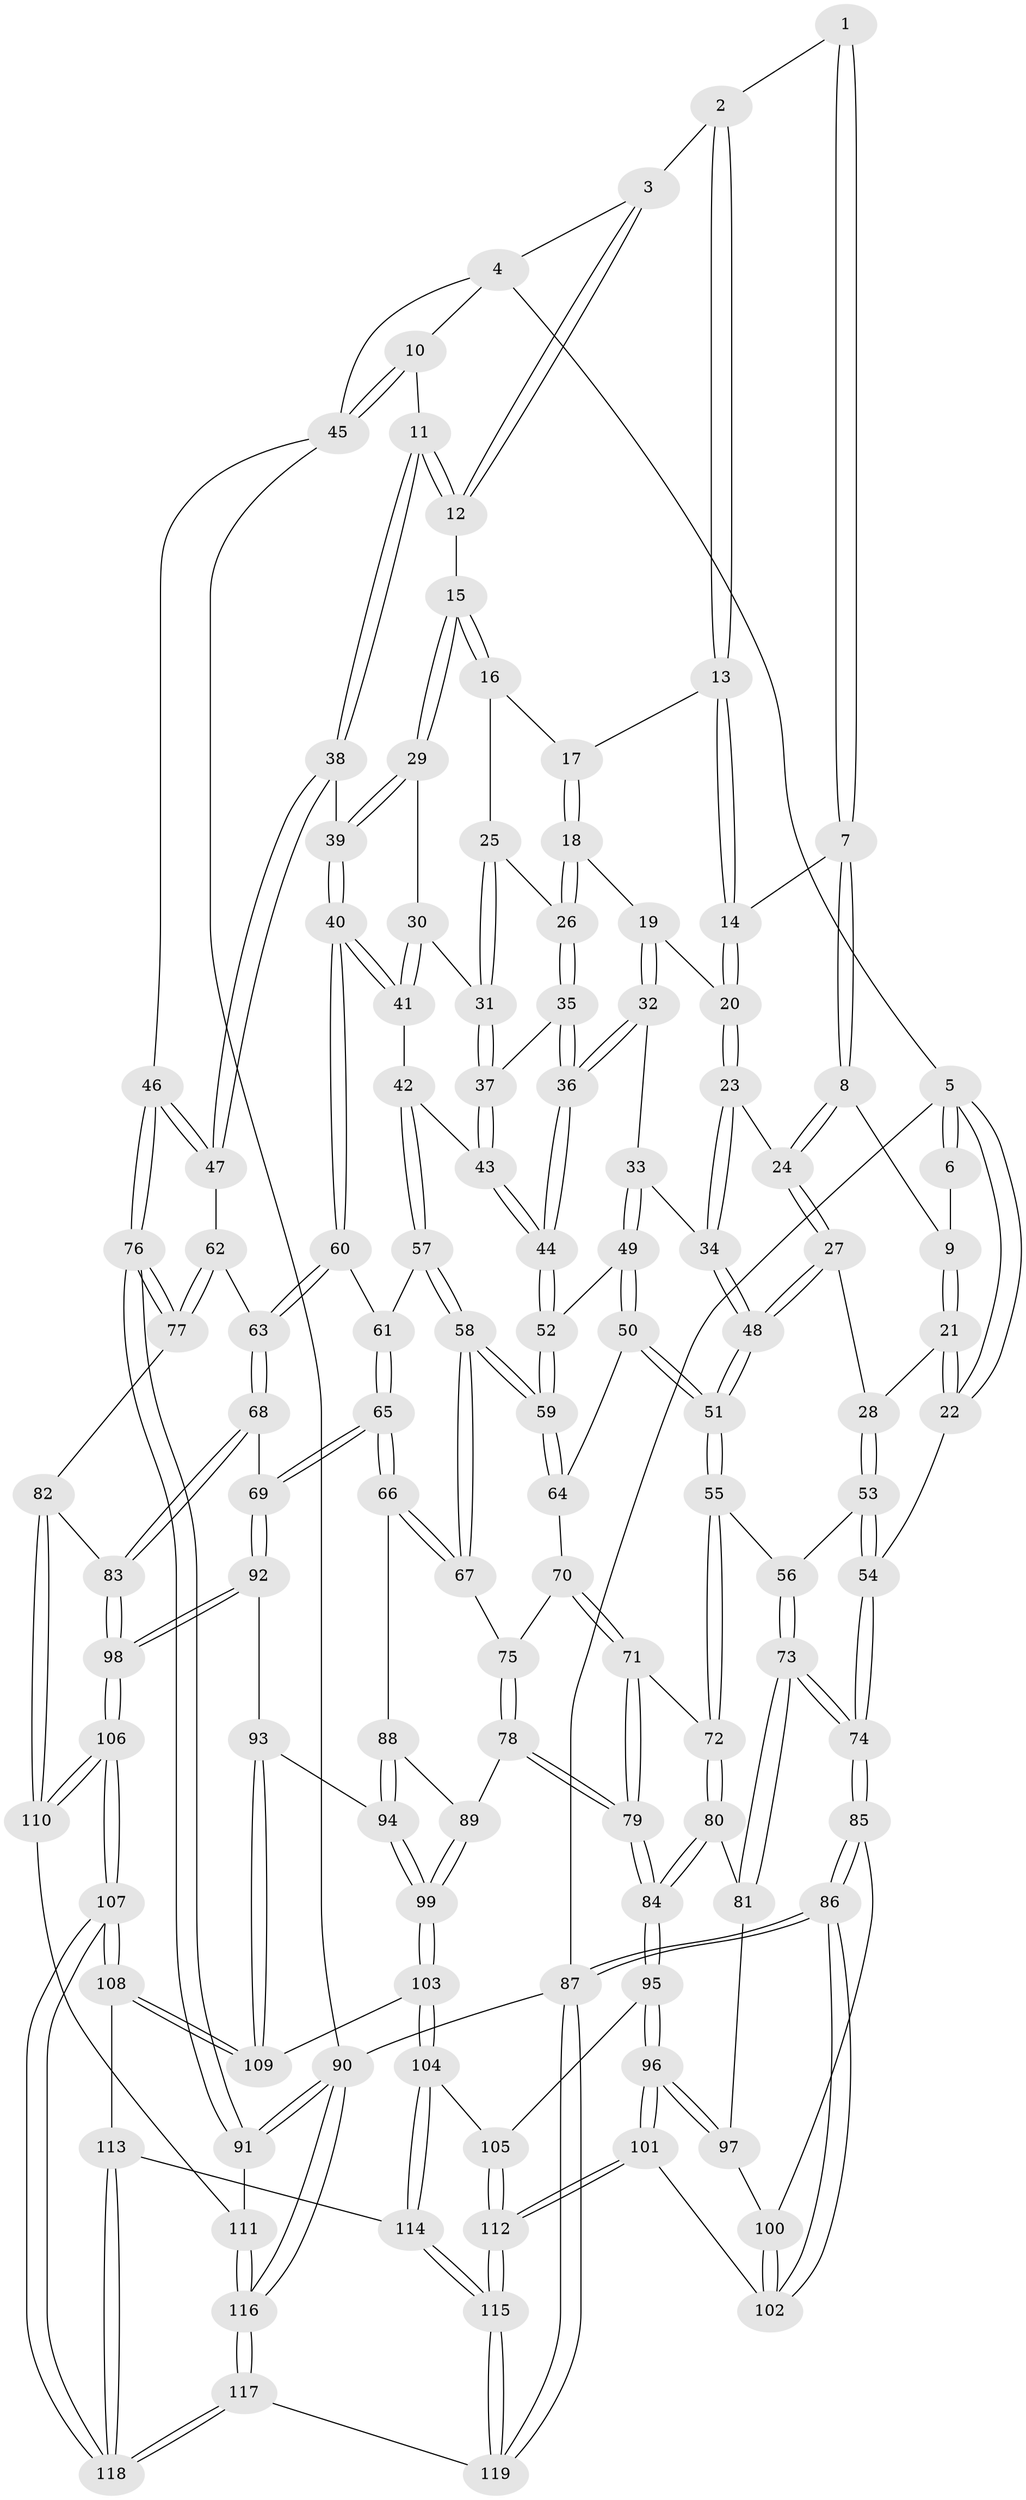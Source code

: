 // coarse degree distribution, {4: 0.4507042253521127, 5: 0.352112676056338, 6: 0.09859154929577464, 3: 0.09859154929577464}
// Generated by graph-tools (version 1.1) at 2025/24/03/03/25 07:24:37]
// undirected, 119 vertices, 294 edges
graph export_dot {
graph [start="1"]
  node [color=gray90,style=filled];
  1 [pos="+0.17874976555955094+0"];
  2 [pos="+0.5973145098550381+0"];
  3 [pos="+0.6794802932990334+0"];
  4 [pos="+0.7486087807251328+0"];
  5 [pos="+0+0"];
  6 [pos="+0.11333519013202764+0"];
  7 [pos="+0.31656753289250594+0.11142605901057362"];
  8 [pos="+0.24319942696924018+0.1477643463701029"];
  9 [pos="+0.15379338627017358+0.13160199377582674"];
  10 [pos="+0.9987277755896453+0.18667238704799224"];
  11 [pos="+0.8764316485851132+0.19828395691781292"];
  12 [pos="+0.7721637699848786+0.15171847412710623"];
  13 [pos="+0.507753273087326+0.05810312410563541"];
  14 [pos="+0.35004993071400364+0.12324864006325537"];
  15 [pos="+0.7062884616785428+0.1979313325586273"];
  16 [pos="+0.6233383445498148+0.17157996738815762"];
  17 [pos="+0.515729670910263+0.07984977984185193"];
  18 [pos="+0.5013758449136717+0.2218868155576096"];
  19 [pos="+0.4020675962896706+0.22665298907888612"];
  20 [pos="+0.36413639957476035+0.19560160704734297"];
  21 [pos="+0.04571776989315703+0.21863684183747006"];
  22 [pos="+0+0.1926188672888209"];
  23 [pos="+0.2946796985663224+0.30372820857600513"];
  24 [pos="+0.24272464517074918+0.1728007371439071"];
  25 [pos="+0.5845884308242975+0.22359627036312177"];
  26 [pos="+0.5052257161845386+0.23059813820147582"];
  27 [pos="+0.16337830131592637+0.3242597064867215"];
  28 [pos="+0.15837327021672007+0.32159725075313744"];
  29 [pos="+0.6913383777907288+0.24359321719467442"];
  30 [pos="+0.6488253589911266+0.2828421607861393"];
  31 [pos="+0.6120226547977464+0.2904948898543149"];
  32 [pos="+0.4172110245155237+0.33568254982485746"];
  33 [pos="+0.3275065192242878+0.32987740585189335"];
  34 [pos="+0.2933892976533215+0.30982317009842175"];
  35 [pos="+0.507934380684446+0.2570997302715076"];
  36 [pos="+0.44185187146044363+0.34955562640436527"];
  37 [pos="+0.5858773804990935+0.3059117965217025"];
  38 [pos="+0.7923164734881798+0.394896462352316"];
  39 [pos="+0.7880886203072252+0.395216140896136"];
  40 [pos="+0.7411235611469068+0.4173513129984355"];
  41 [pos="+0.6751411637848082+0.37469058038823977"];
  42 [pos="+0.5909245655981287+0.385154992475812"];
  43 [pos="+0.5742218204919486+0.35541665752165486"];
  44 [pos="+0.4509797760939556+0.3692583643587095"];
  45 [pos="+1+0.23345854679870148"];
  46 [pos="+1+0.42276243691121096"];
  47 [pos="+0.8923150609153683+0.4587665807870014"];
  48 [pos="+0.19071581959341544+0.34855383617933566"];
  49 [pos="+0.3327818729671044+0.43605428759204484"];
  50 [pos="+0.27995269166381226+0.48751172021503864"];
  51 [pos="+0.19601690383744552+0.4879447166702325"];
  52 [pos="+0.4496024144875107+0.4304291130957955"];
  53 [pos="+0.022030900374497325+0.42232822443448914"];
  54 [pos="+0+0.40334604800606905"];
  55 [pos="+0.1924130324484515+0.49241197983781887"];
  56 [pos="+0.1435894203156838+0.48727350490952254"];
  57 [pos="+0.5850307893162333+0.429873718590836"];
  58 [pos="+0.48321148680036946+0.501516830280111"];
  59 [pos="+0.4786890917728541+0.49668163373467933"];
  60 [pos="+0.7164462634889781+0.4538171789958381"];
  61 [pos="+0.6731040653607284+0.48254921589616684"];
  62 [pos="+0.865088319759648+0.5170378588998078"];
  63 [pos="+0.786467098269565+0.5887559732313727"];
  64 [pos="+0.3219961748113338+0.5165882712074952"];
  65 [pos="+0.6172742673160195+0.6165128689761491"];
  66 [pos="+0.5084016816606431+0.5817595787504882"];
  67 [pos="+0.49987710242643535+0.561641304282466"];
  68 [pos="+0.7664108075737396+0.635278982776135"];
  69 [pos="+0.6286872799887526+0.6297680209246123"];
  70 [pos="+0.33406213307717425+0.5505931908585395"];
  71 [pos="+0.2645074187397813+0.6200438143428646"];
  72 [pos="+0.18741100448574718+0.5449320197349663"];
  73 [pos="+0+0.6059819147977189"];
  74 [pos="+0+0.6076960840220103"];
  75 [pos="+0.3414898742047975+0.5634883269517611"];
  76 [pos="+1+0.7142102421678166"];
  77 [pos="+0.9427207853005063+0.7032695476693528"];
  78 [pos="+0.3559615858989949+0.6904962350426767"];
  79 [pos="+0.3323617674995117+0.7085533199640928"];
  80 [pos="+0.12564904228459967+0.6360331220817588"];
  81 [pos="+0.12075440261425062+0.6401409144693042"];
  82 [pos="+0.8753729890675686+0.7174415925712474"];
  83 [pos="+0.8247721447664833+0.7035743979052144"];
  84 [pos="+0.31996378952516924+0.733980920521053"];
  85 [pos="+0+0.6205132874348724"];
  86 [pos="+0+1"];
  87 [pos="+0+1"];
  88 [pos="+0.48698717873802205+0.6056426068862311"];
  89 [pos="+0.37724701659332177+0.6829526220587825"];
  90 [pos="+1+1"];
  91 [pos="+1+0.787047914637277"];
  92 [pos="+0.6249697412288082+0.6722703763829582"];
  93 [pos="+0.5788667309073567+0.7563060296035193"];
  94 [pos="+0.5073273527373232+0.7695934955832273"];
  95 [pos="+0.30652853150898585+0.7881202744877718"];
  96 [pos="+0.2004609961228528+0.8424074495254034"];
  97 [pos="+0.12613799498998082+0.7155016058471994"];
  98 [pos="+0.7229217794952583+0.8111006763525199"];
  99 [pos="+0.504945641428949+0.771231142701336"];
  100 [pos="+0.03874425704774047+0.7534656140979412"];
  101 [pos="+0.19816779193866446+0.8458187435584703"];
  102 [pos="+0.07712084819738643+0.888373495059898"];
  103 [pos="+0.46263133218367586+0.8490567145907645"];
  104 [pos="+0.43521098703191047+0.8670207367304879"];
  105 [pos="+0.34618599646842657+0.8197250015850984"];
  106 [pos="+0.7036352576942695+0.8972119150585551"];
  107 [pos="+0.6812832335907519+0.9156335259537336"];
  108 [pos="+0.6439572711553506+0.8877027825979313"];
  109 [pos="+0.6257639779568855+0.8712264777435174"];
  110 [pos="+0.8492306528386283+0.8938315657916369"];
  111 [pos="+0.8505415514499363+0.8947407364689219"];
  112 [pos="+0.3039950410026549+1"];
  113 [pos="+0.4480841872660556+0.9299838653843514"];
  114 [pos="+0.44608769735820875+0.9294668361425521"];
  115 [pos="+0.31800142221091915+1"];
  116 [pos="+1+1"];
  117 [pos="+0.6787966602702102+1"];
  118 [pos="+0.6616004805508372+1"];
  119 [pos="+0.31788990989837007+1"];
  1 -- 2;
  1 -- 7;
  1 -- 7;
  2 -- 3;
  2 -- 13;
  2 -- 13;
  3 -- 4;
  3 -- 12;
  3 -- 12;
  4 -- 5;
  4 -- 10;
  4 -- 45;
  5 -- 6;
  5 -- 6;
  5 -- 22;
  5 -- 22;
  5 -- 87;
  6 -- 9;
  7 -- 8;
  7 -- 8;
  7 -- 14;
  8 -- 9;
  8 -- 24;
  8 -- 24;
  9 -- 21;
  9 -- 21;
  10 -- 11;
  10 -- 45;
  10 -- 45;
  11 -- 12;
  11 -- 12;
  11 -- 38;
  11 -- 38;
  12 -- 15;
  13 -- 14;
  13 -- 14;
  13 -- 17;
  14 -- 20;
  14 -- 20;
  15 -- 16;
  15 -- 16;
  15 -- 29;
  15 -- 29;
  16 -- 17;
  16 -- 25;
  17 -- 18;
  17 -- 18;
  18 -- 19;
  18 -- 26;
  18 -- 26;
  19 -- 20;
  19 -- 32;
  19 -- 32;
  20 -- 23;
  20 -- 23;
  21 -- 22;
  21 -- 22;
  21 -- 28;
  22 -- 54;
  23 -- 24;
  23 -- 34;
  23 -- 34;
  24 -- 27;
  24 -- 27;
  25 -- 26;
  25 -- 31;
  25 -- 31;
  26 -- 35;
  26 -- 35;
  27 -- 28;
  27 -- 48;
  27 -- 48;
  28 -- 53;
  28 -- 53;
  29 -- 30;
  29 -- 39;
  29 -- 39;
  30 -- 31;
  30 -- 41;
  30 -- 41;
  31 -- 37;
  31 -- 37;
  32 -- 33;
  32 -- 36;
  32 -- 36;
  33 -- 34;
  33 -- 49;
  33 -- 49;
  34 -- 48;
  34 -- 48;
  35 -- 36;
  35 -- 36;
  35 -- 37;
  36 -- 44;
  36 -- 44;
  37 -- 43;
  37 -- 43;
  38 -- 39;
  38 -- 47;
  38 -- 47;
  39 -- 40;
  39 -- 40;
  40 -- 41;
  40 -- 41;
  40 -- 60;
  40 -- 60;
  41 -- 42;
  42 -- 43;
  42 -- 57;
  42 -- 57;
  43 -- 44;
  43 -- 44;
  44 -- 52;
  44 -- 52;
  45 -- 46;
  45 -- 90;
  46 -- 47;
  46 -- 47;
  46 -- 76;
  46 -- 76;
  47 -- 62;
  48 -- 51;
  48 -- 51;
  49 -- 50;
  49 -- 50;
  49 -- 52;
  50 -- 51;
  50 -- 51;
  50 -- 64;
  51 -- 55;
  51 -- 55;
  52 -- 59;
  52 -- 59;
  53 -- 54;
  53 -- 54;
  53 -- 56;
  54 -- 74;
  54 -- 74;
  55 -- 56;
  55 -- 72;
  55 -- 72;
  56 -- 73;
  56 -- 73;
  57 -- 58;
  57 -- 58;
  57 -- 61;
  58 -- 59;
  58 -- 59;
  58 -- 67;
  58 -- 67;
  59 -- 64;
  59 -- 64;
  60 -- 61;
  60 -- 63;
  60 -- 63;
  61 -- 65;
  61 -- 65;
  62 -- 63;
  62 -- 77;
  62 -- 77;
  63 -- 68;
  63 -- 68;
  64 -- 70;
  65 -- 66;
  65 -- 66;
  65 -- 69;
  65 -- 69;
  66 -- 67;
  66 -- 67;
  66 -- 88;
  67 -- 75;
  68 -- 69;
  68 -- 83;
  68 -- 83;
  69 -- 92;
  69 -- 92;
  70 -- 71;
  70 -- 71;
  70 -- 75;
  71 -- 72;
  71 -- 79;
  71 -- 79;
  72 -- 80;
  72 -- 80;
  73 -- 74;
  73 -- 74;
  73 -- 81;
  73 -- 81;
  74 -- 85;
  74 -- 85;
  75 -- 78;
  75 -- 78;
  76 -- 77;
  76 -- 77;
  76 -- 91;
  76 -- 91;
  77 -- 82;
  78 -- 79;
  78 -- 79;
  78 -- 89;
  79 -- 84;
  79 -- 84;
  80 -- 81;
  80 -- 84;
  80 -- 84;
  81 -- 97;
  82 -- 83;
  82 -- 110;
  82 -- 110;
  83 -- 98;
  83 -- 98;
  84 -- 95;
  84 -- 95;
  85 -- 86;
  85 -- 86;
  85 -- 100;
  86 -- 87;
  86 -- 87;
  86 -- 102;
  86 -- 102;
  87 -- 119;
  87 -- 119;
  87 -- 90;
  88 -- 89;
  88 -- 94;
  88 -- 94;
  89 -- 99;
  89 -- 99;
  90 -- 91;
  90 -- 91;
  90 -- 116;
  90 -- 116;
  91 -- 111;
  92 -- 93;
  92 -- 98;
  92 -- 98;
  93 -- 94;
  93 -- 109;
  93 -- 109;
  94 -- 99;
  94 -- 99;
  95 -- 96;
  95 -- 96;
  95 -- 105;
  96 -- 97;
  96 -- 97;
  96 -- 101;
  96 -- 101;
  97 -- 100;
  98 -- 106;
  98 -- 106;
  99 -- 103;
  99 -- 103;
  100 -- 102;
  100 -- 102;
  101 -- 102;
  101 -- 112;
  101 -- 112;
  103 -- 104;
  103 -- 104;
  103 -- 109;
  104 -- 105;
  104 -- 114;
  104 -- 114;
  105 -- 112;
  105 -- 112;
  106 -- 107;
  106 -- 107;
  106 -- 110;
  106 -- 110;
  107 -- 108;
  107 -- 108;
  107 -- 118;
  107 -- 118;
  108 -- 109;
  108 -- 109;
  108 -- 113;
  110 -- 111;
  111 -- 116;
  111 -- 116;
  112 -- 115;
  112 -- 115;
  113 -- 114;
  113 -- 118;
  113 -- 118;
  114 -- 115;
  114 -- 115;
  115 -- 119;
  115 -- 119;
  116 -- 117;
  116 -- 117;
  117 -- 118;
  117 -- 118;
  117 -- 119;
}
